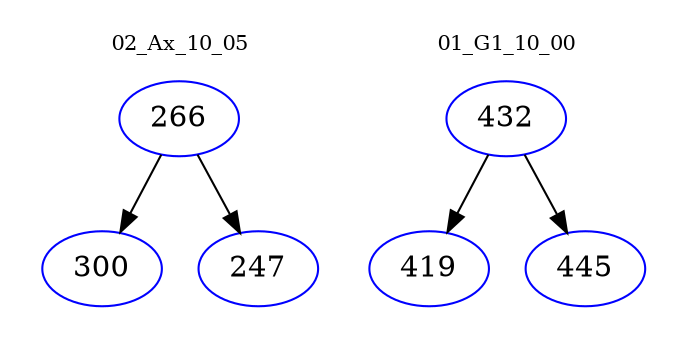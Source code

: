 digraph{
subgraph cluster_0 {
color = white
label = "02_Ax_10_05";
fontsize=10;
T0_266 [label="266", color="blue"]
T0_266 -> T0_300 [color="black"]
T0_300 [label="300", color="blue"]
T0_266 -> T0_247 [color="black"]
T0_247 [label="247", color="blue"]
}
subgraph cluster_1 {
color = white
label = "01_G1_10_00";
fontsize=10;
T1_432 [label="432", color="blue"]
T1_432 -> T1_419 [color="black"]
T1_419 [label="419", color="blue"]
T1_432 -> T1_445 [color="black"]
T1_445 [label="445", color="blue"]
}
}
